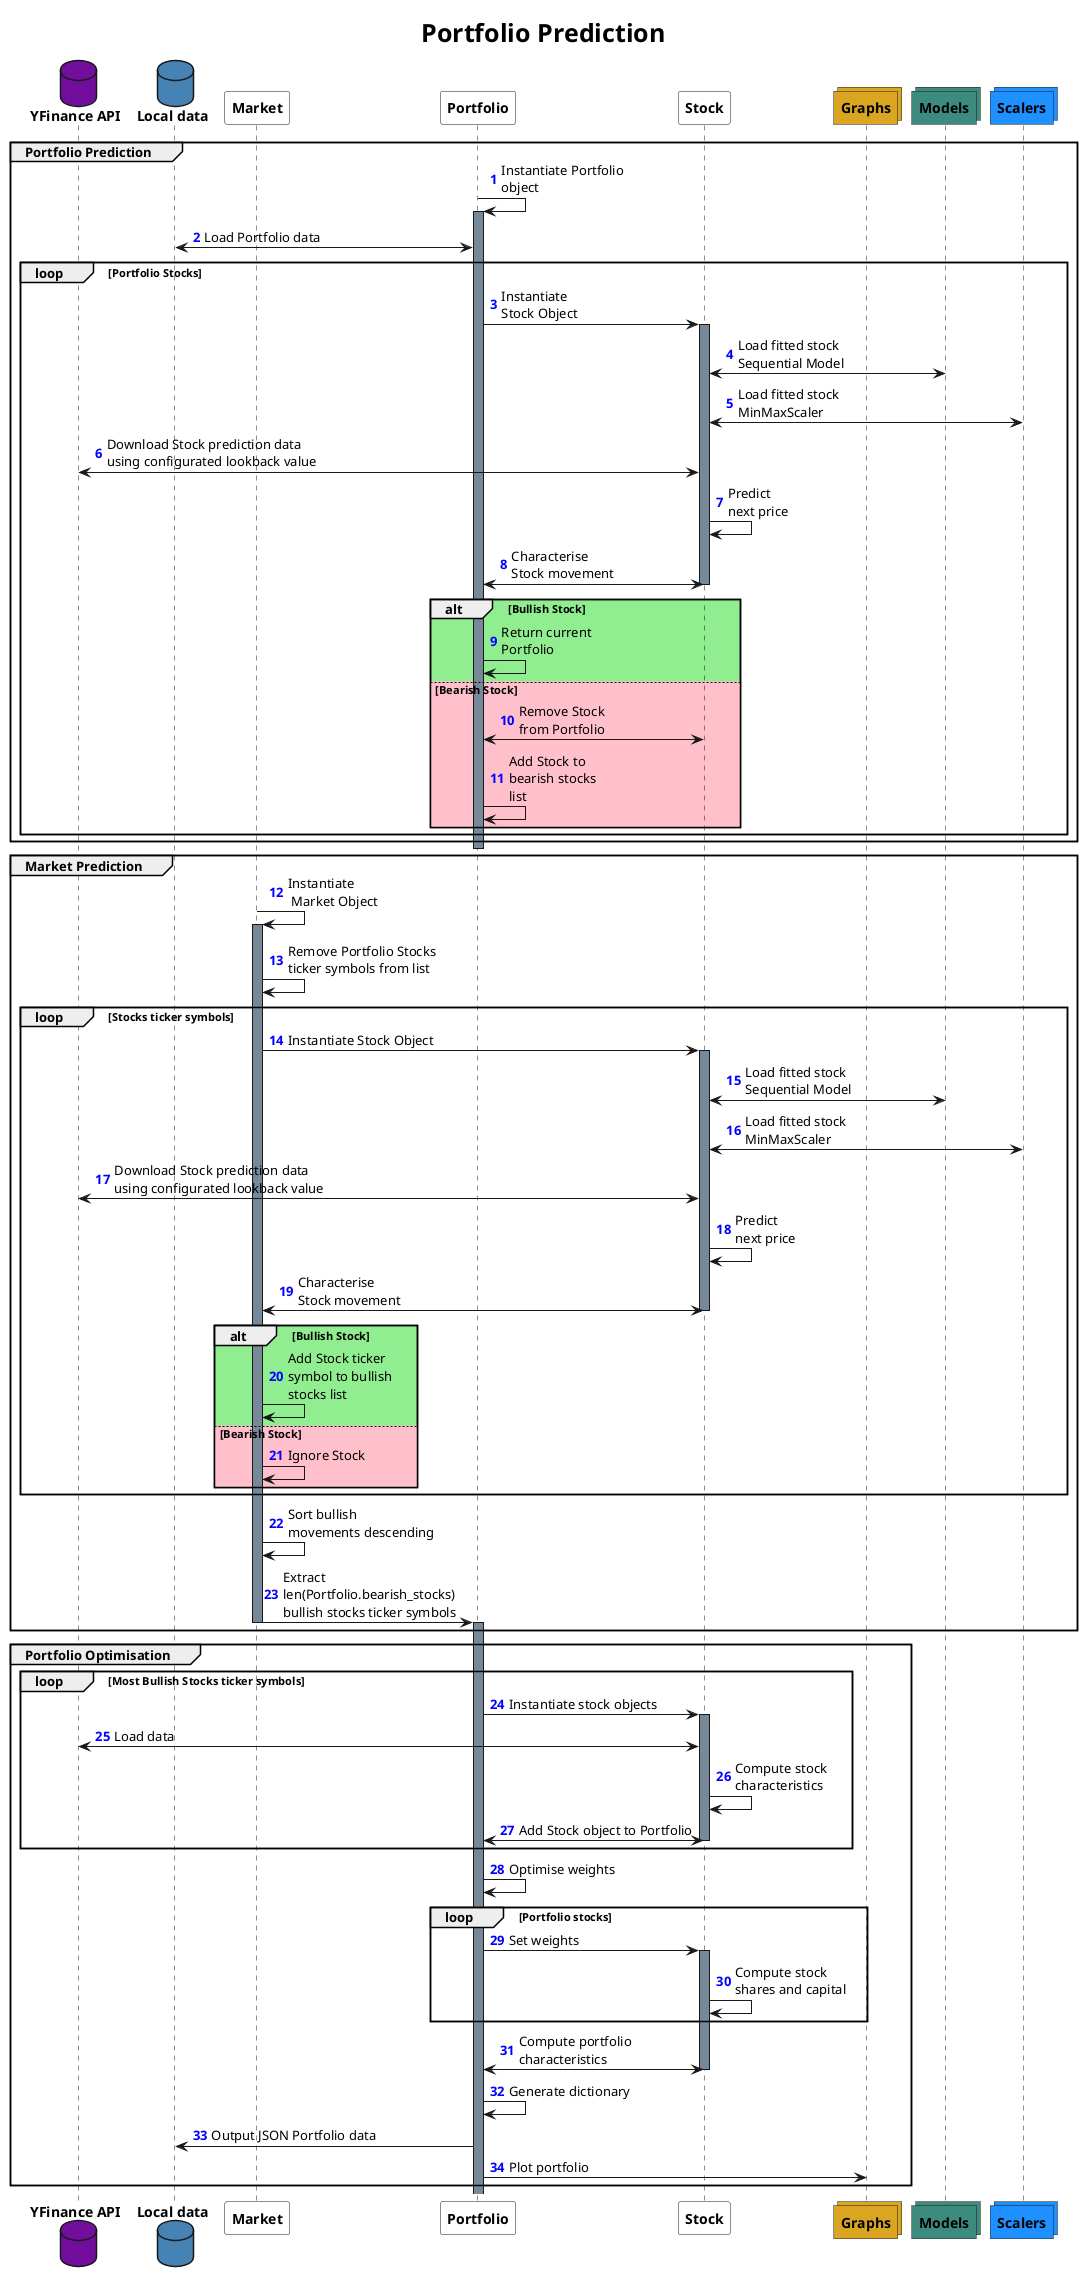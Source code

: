 @startuml

skinparam ParticipantFontStyle bold
skinparam DatabaseFontStyle bold
skinparam CollectionsFontStyle bold
skinparam BackgroundColor White
skinparam TitleFontSize 25
skinparam TitleFontStyle bold
autonumber "<font color=blue><b>"


title Portfolio Prediction


database "YFinance API" #720E9E
database "Local data" #SteelBlue
participant Market #White
participant Portfolio #White
participant Stock #White
collections Graphs #GoldenRod
collections Models #3D8B7F
collections Scalers #DodgerBlue


group Portfolio Prediction
Portfolio -> Portfolio: Instantiate Portfolio \nobject
activate Portfolio #LightSlateGrey
Portfolio <-> "Local data": Load Portfolio data

loop Portfolio Stocks
Portfolio -> Stock: Instantiate \nStock Object
activate Stock #LightSlateGrey
Stock <-> Models: Load fitted stock \nSequential Model
Stock <-> Scalers: Load fitted stock \nMinMaxScaler
Stock <-> "YFinance API": Download Stock prediction data \nusing configurated lookback value
Stock -> Stock: Predict \nnext price
Portfolio <-> Stock: Characterise \nStock movement
deactivate Stock
alt #LightGreen Bullish Stock
Portfolio -> Portfolio: Return current \nPortfolio
else #Pink Bearish Stock
Portfolio <-> Stock: Remove Stock \nfrom Portfolio
Portfolio -> Portfolio: Add Stock to \nbearish stocks \nlist
end

end

end

deactivate Portfolio

group Market Prediction
Market -> Market: Instantiate \n Market Object
activate Market #LightSlateGrey
Market -> Market: Remove Portfolio Stocks \nticker symbols from list
loop Stocks ticker symbols
Market -> Stock: Instantiate Stock Object
activate Stock #LightSlateGrey
Stock <-> Models: Load fitted stock \nSequential Model
Stock <-> Scalers: Load fitted stock \nMinMaxScaler
Stock <-> "YFinance API": Download Stock prediction data \nusing configurated lookback value
Stock -> Stock: Predict \nnext price
Market <-> Stock: Characterise \nStock movement
deactivate Stock
alt #LightGreen Bullish Stock
Market -> Market: Add Stock ticker \nsymbol to bullish \nstocks list
else #Pink Bearish Stock
Market -> Market: Ignore Stock
end

end
Market -> Market: Sort bullish \nmovements descending
Market -> Portfolio: Extract \nlen(Portfolio.bearish_stocks)\nbullish stocks ticker symbols
deactivate Market
activate Portfolio #LightSlateGrey
end

group Portfolio Optimisation
loop Most Bullish Stocks ticker symbols
Portfolio -> Stock: Instantiate stock objects
activate Stock #LightSlateGrey
Stock <-> "YFinance API": Load data
Stock -> Stock: Compute stock \ncharacteristics
Stock <-> Portfolio: Add Stock object to Portfolio
deactivate Stock
end

Portfolio -> Portfolio: Optimise weights
loop Portfolio stocks
Portfolio -> Stock: Set weights
activate Stock #LightSlateGrey
Stock -> Stock: Compute stock \nshares and capital
end
Stock <-> Portfolio: Compute portfolio \ncharacteristics
deactivate Stock
Portfolio -> Portfolio: Generate dictionary
Portfolio -> "Local data": Output JSON Portfolio data
Portfolio -> Graphs: Plot portfolio

end

@enduml
